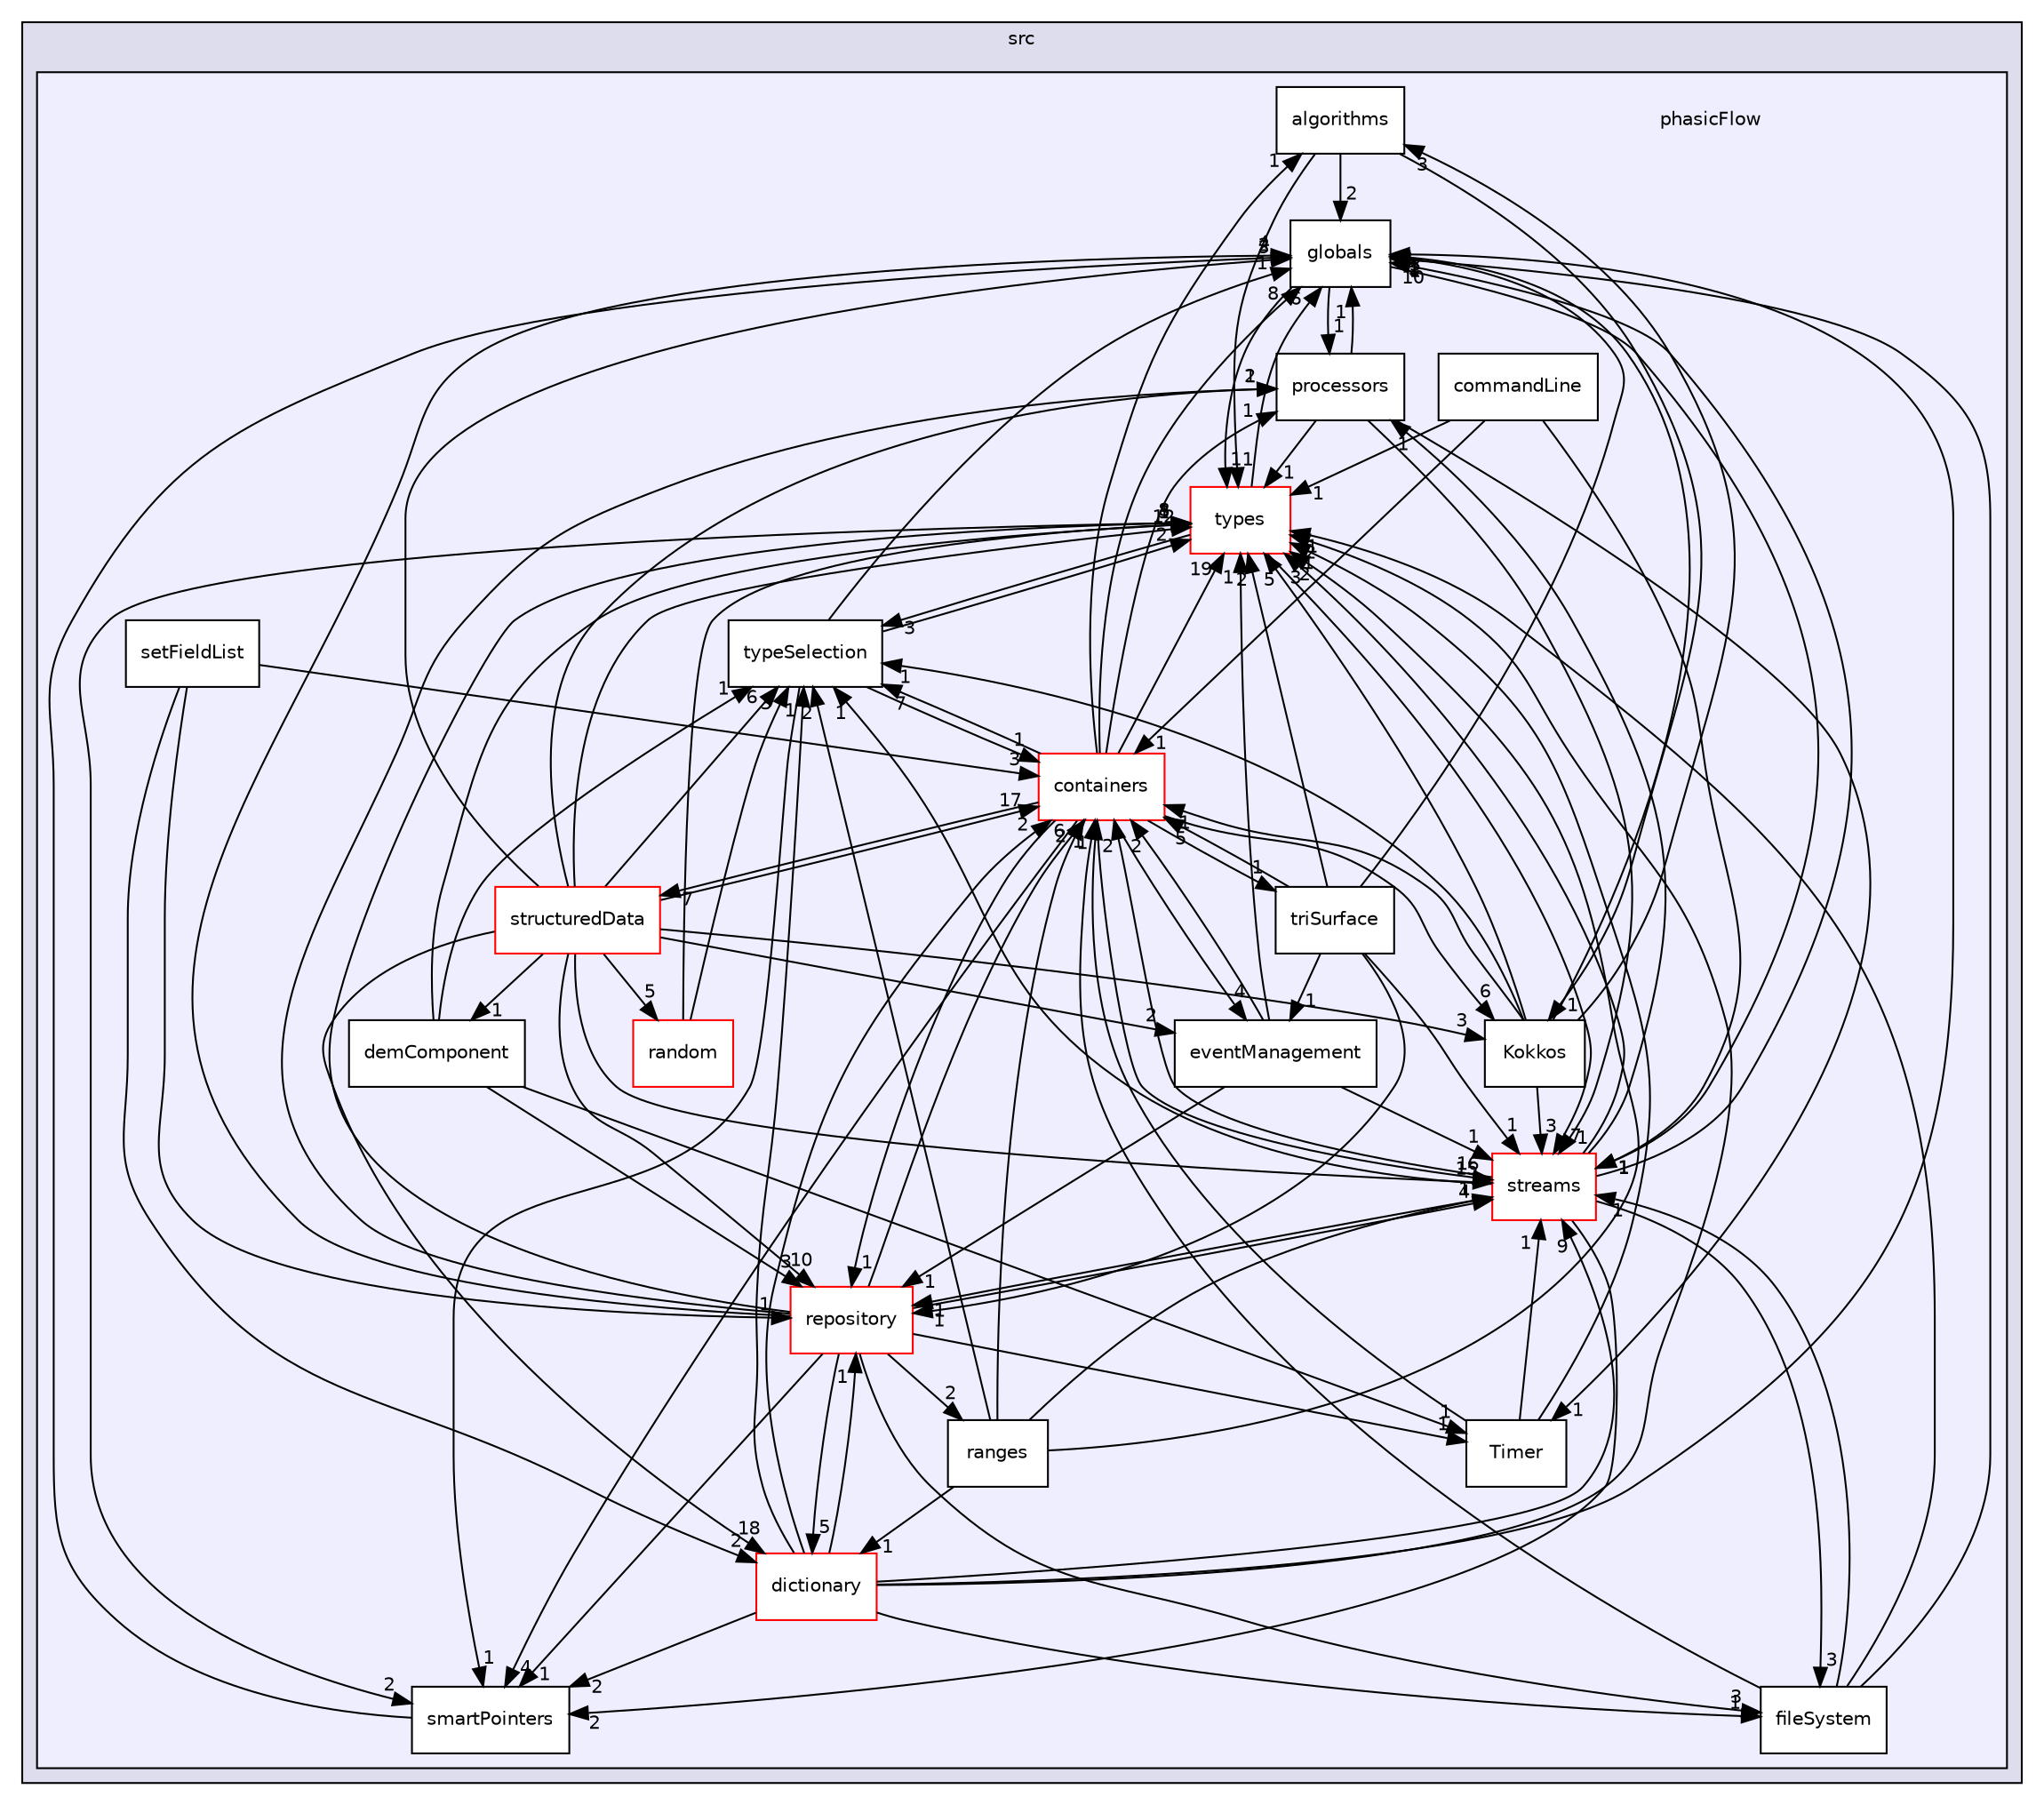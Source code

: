 digraph "src/phasicFlow" {
  compound=true
  node [ fontsize="10", fontname="Helvetica"];
  edge [ labelfontsize="10", labelfontname="Helvetica"];
  subgraph clusterdir_68267d1309a1af8e8297ef4c3efbcdba {
    graph [ bgcolor="#ddddee", pencolor="black", label="src" fontname="Helvetica", fontsize="10", URL="dir_68267d1309a1af8e8297ef4c3efbcdba.html"]
  subgraph clusterdir_cd7a5046d028e114fc17b2ebc2bd02d2 {
    graph [ bgcolor="#eeeeff", pencolor="black", label="" URL="dir_cd7a5046d028e114fc17b2ebc2bd02d2.html"];
    dir_cd7a5046d028e114fc17b2ebc2bd02d2 [shape=plaintext label="phasicFlow"];
    dir_67ea7e018387beaa79e21cb1dea6a3ab [shape=box label="algorithms" color="black" fillcolor="white" style="filled" URL="dir_67ea7e018387beaa79e21cb1dea6a3ab.html"];
    dir_3e34f9c05fd0d7f6d87a3ac222c49464 [shape=box label="commandLine" color="black" fillcolor="white" style="filled" URL="dir_3e34f9c05fd0d7f6d87a3ac222c49464.html"];
    dir_74a3bd5d559eb2469f344a26dc365ad0 [shape=box label="containers" color="red" fillcolor="white" style="filled" URL="dir_74a3bd5d559eb2469f344a26dc365ad0.html"];
    dir_29b407a9c788ba2969f3828ab07e1884 [shape=box label="demComponent" color="black" fillcolor="white" style="filled" URL="dir_29b407a9c788ba2969f3828ab07e1884.html"];
    dir_1220c712ed5f98fd84ba71b4848374db [shape=box label="dictionary" color="red" fillcolor="white" style="filled" URL="dir_1220c712ed5f98fd84ba71b4848374db.html"];
    dir_c31af67a0d52993121318aee5d15d930 [shape=box label="eventManagement" color="black" fillcolor="white" style="filled" URL="dir_c31af67a0d52993121318aee5d15d930.html"];
    dir_f0792bbf1949bfb891fb576079464319 [shape=box label="fileSystem" color="black" fillcolor="white" style="filled" URL="dir_f0792bbf1949bfb891fb576079464319.html"];
    dir_5f6559faa080c0b07ec2a71fd7e912fc [shape=box label="globals" color="black" fillcolor="white" style="filled" URL="dir_5f6559faa080c0b07ec2a71fd7e912fc.html"];
    dir_9522ed5fbd948bd0f422a9c3c511773e [shape=box label="Kokkos" color="black" fillcolor="white" style="filled" URL="dir_9522ed5fbd948bd0f422a9c3c511773e.html"];
    dir_34158545141e9eddb40c2ebf02b2a9c2 [shape=box label="processors" color="black" fillcolor="white" style="filled" URL="dir_34158545141e9eddb40c2ebf02b2a9c2.html"];
    dir_956f0a97b7f785e1c0171e740f1da120 [shape=box label="random" color="red" fillcolor="white" style="filled" URL="dir_956f0a97b7f785e1c0171e740f1da120.html"];
    dir_ec044aca4011302dcfd8183b03594e30 [shape=box label="ranges" color="black" fillcolor="white" style="filled" URL="dir_ec044aca4011302dcfd8183b03594e30.html"];
    dir_8a09dd5b7fce343a5c545316ddba4e1b [shape=box label="repository" color="red" fillcolor="white" style="filled" URL="dir_8a09dd5b7fce343a5c545316ddba4e1b.html"];
    dir_9b7c0f625f4f6d33472b6a893e385484 [shape=box label="setFieldList" color="black" fillcolor="white" style="filled" URL="dir_9b7c0f625f4f6d33472b6a893e385484.html"];
    dir_40d84a547212027edc83c31468d15508 [shape=box label="smartPointers" color="black" fillcolor="white" style="filled" URL="dir_40d84a547212027edc83c31468d15508.html"];
    dir_b13948a90891cb8a59f39ab8c50a8102 [shape=box label="streams" color="red" fillcolor="white" style="filled" URL="dir_b13948a90891cb8a59f39ab8c50a8102.html"];
    dir_0b265ec0eb5bc5fbad75b6fd7b5b024b [shape=box label="structuredData" color="red" fillcolor="white" style="filled" URL="dir_0b265ec0eb5bc5fbad75b6fd7b5b024b.html"];
    dir_d08d2b79f34083bef6f49ca610481fd2 [shape=box label="Timer" color="black" fillcolor="white" style="filled" URL="dir_d08d2b79f34083bef6f49ca610481fd2.html"];
    dir_38cf8104b99597e1233d708542fdeb18 [shape=box label="triSurface" color="black" fillcolor="white" style="filled" URL="dir_38cf8104b99597e1233d708542fdeb18.html"];
    dir_e8baec020e471dff3bc06b812491e6c5 [shape=box label="types" color="red" fillcolor="white" style="filled" URL="dir_e8baec020e471dff3bc06b812491e6c5.html"];
    dir_4419dd78bee2bde1362d842a02bd0463 [shape=box label="typeSelection" color="black" fillcolor="white" style="filled" URL="dir_4419dd78bee2bde1362d842a02bd0463.html"];
  }
  }
  dir_67ea7e018387beaa79e21cb1dea6a3ab->dir_e8baec020e471dff3bc06b812491e6c5 [headlabel="1", labeldistance=1.5 headhref="dir_000082_000175.html"];
  dir_67ea7e018387beaa79e21cb1dea6a3ab->dir_5f6559faa080c0b07ec2a71fd7e912fc [headlabel="2", labeldistance=1.5 headhref="dir_000082_000117.html"];
  dir_67ea7e018387beaa79e21cb1dea6a3ab->dir_9522ed5fbd948bd0f422a9c3c511773e [headlabel="1", labeldistance=1.5 headhref="dir_000082_000118.html"];
  dir_9b7c0f625f4f6d33472b6a893e385484->dir_8a09dd5b7fce343a5c545316ddba4e1b [headlabel="1", labeldistance=1.5 headhref="dir_000129_000124.html"];
  dir_9b7c0f625f4f6d33472b6a893e385484->dir_74a3bd5d559eb2469f344a26dc365ad0 [headlabel="3", labeldistance=1.5 headhref="dir_000129_000084.html"];
  dir_9b7c0f625f4f6d33472b6a893e385484->dir_1220c712ed5f98fd84ba71b4848374db [headlabel="2", labeldistance=1.5 headhref="dir_000129_000112.html"];
  dir_c31af67a0d52993121318aee5d15d930->dir_8a09dd5b7fce343a5c545316ddba4e1b [headlabel="1", labeldistance=1.5 headhref="dir_000115_000124.html"];
  dir_c31af67a0d52993121318aee5d15d930->dir_e8baec020e471dff3bc06b812491e6c5 [headlabel="1", labeldistance=1.5 headhref="dir_000115_000175.html"];
  dir_c31af67a0d52993121318aee5d15d930->dir_b13948a90891cb8a59f39ab8c50a8102 [headlabel="1", labeldistance=1.5 headhref="dir_000115_000131.html"];
  dir_c31af67a0d52993121318aee5d15d930->dir_74a3bd5d559eb2469f344a26dc365ad0 [headlabel="2", labeldistance=1.5 headhref="dir_000115_000084.html"];
  dir_0b265ec0eb5bc5fbad75b6fd7b5b024b->dir_c31af67a0d52993121318aee5d15d930 [headlabel="2", labeldistance=1.5 headhref="dir_000032_000115.html"];
  dir_0b265ec0eb5bc5fbad75b6fd7b5b024b->dir_8a09dd5b7fce343a5c545316ddba4e1b [headlabel="10", labeldistance=1.5 headhref="dir_000032_000124.html"];
  dir_0b265ec0eb5bc5fbad75b6fd7b5b024b->dir_e8baec020e471dff3bc06b812491e6c5 [headlabel="12", labeldistance=1.5 headhref="dir_000032_000175.html"];
  dir_0b265ec0eb5bc5fbad75b6fd7b5b024b->dir_956f0a97b7f785e1c0171e740f1da120 [headlabel="5", labeldistance=1.5 headhref="dir_000032_000120.html"];
  dir_0b265ec0eb5bc5fbad75b6fd7b5b024b->dir_5f6559faa080c0b07ec2a71fd7e912fc [headlabel="3", labeldistance=1.5 headhref="dir_000032_000117.html"];
  dir_0b265ec0eb5bc5fbad75b6fd7b5b024b->dir_29b407a9c788ba2969f3828ab07e1884 [headlabel="1", labeldistance=1.5 headhref="dir_000032_000111.html"];
  dir_0b265ec0eb5bc5fbad75b6fd7b5b024b->dir_b13948a90891cb8a59f39ab8c50a8102 [headlabel="15", labeldistance=1.5 headhref="dir_000032_000131.html"];
  dir_0b265ec0eb5bc5fbad75b6fd7b5b024b->dir_9522ed5fbd948bd0f422a9c3c511773e [headlabel="3", labeldistance=1.5 headhref="dir_000032_000118.html"];
  dir_0b265ec0eb5bc5fbad75b6fd7b5b024b->dir_4419dd78bee2bde1362d842a02bd0463 [headlabel="6", labeldistance=1.5 headhref="dir_000032_000179.html"];
  dir_0b265ec0eb5bc5fbad75b6fd7b5b024b->dir_34158545141e9eddb40c2ebf02b2a9c2 [headlabel="2", labeldistance=1.5 headhref="dir_000032_000119.html"];
  dir_0b265ec0eb5bc5fbad75b6fd7b5b024b->dir_74a3bd5d559eb2469f344a26dc365ad0 [headlabel="17", labeldistance=1.5 headhref="dir_000032_000084.html"];
  dir_0b265ec0eb5bc5fbad75b6fd7b5b024b->dir_1220c712ed5f98fd84ba71b4848374db [headlabel="18", labeldistance=1.5 headhref="dir_000032_000112.html"];
  dir_38cf8104b99597e1233d708542fdeb18->dir_c31af67a0d52993121318aee5d15d930 [headlabel="1", labeldistance=1.5 headhref="dir_000174_000115.html"];
  dir_38cf8104b99597e1233d708542fdeb18->dir_8a09dd5b7fce343a5c545316ddba4e1b [headlabel="1", labeldistance=1.5 headhref="dir_000174_000124.html"];
  dir_38cf8104b99597e1233d708542fdeb18->dir_e8baec020e471dff3bc06b812491e6c5 [headlabel="2", labeldistance=1.5 headhref="dir_000174_000175.html"];
  dir_38cf8104b99597e1233d708542fdeb18->dir_5f6559faa080c0b07ec2a71fd7e912fc [headlabel="1", labeldistance=1.5 headhref="dir_000174_000117.html"];
  dir_38cf8104b99597e1233d708542fdeb18->dir_b13948a90891cb8a59f39ab8c50a8102 [headlabel="1", labeldistance=1.5 headhref="dir_000174_000131.html"];
  dir_38cf8104b99597e1233d708542fdeb18->dir_74a3bd5d559eb2469f344a26dc365ad0 [headlabel="5", labeldistance=1.5 headhref="dir_000174_000084.html"];
  dir_8a09dd5b7fce343a5c545316ddba4e1b->dir_e8baec020e471dff3bc06b812491e6c5 [headlabel="8", labeldistance=1.5 headhref="dir_000124_000175.html"];
  dir_8a09dd5b7fce343a5c545316ddba4e1b->dir_ec044aca4011302dcfd8183b03594e30 [headlabel="2", labeldistance=1.5 headhref="dir_000124_000123.html"];
  dir_8a09dd5b7fce343a5c545316ddba4e1b->dir_f0792bbf1949bfb891fb576079464319 [headlabel="3", labeldistance=1.5 headhref="dir_000124_000116.html"];
  dir_8a09dd5b7fce343a5c545316ddba4e1b->dir_5f6559faa080c0b07ec2a71fd7e912fc [headlabel="4", labeldistance=1.5 headhref="dir_000124_000117.html"];
  dir_8a09dd5b7fce343a5c545316ddba4e1b->dir_40d84a547212027edc83c31468d15508 [headlabel="1", labeldistance=1.5 headhref="dir_000124_000130.html"];
  dir_8a09dd5b7fce343a5c545316ddba4e1b->dir_b13948a90891cb8a59f39ab8c50a8102 [headlabel="4", labeldistance=1.5 headhref="dir_000124_000131.html"];
  dir_8a09dd5b7fce343a5c545316ddba4e1b->dir_d08d2b79f34083bef6f49ca610481fd2 [headlabel="1", labeldistance=1.5 headhref="dir_000124_000173.html"];
  dir_8a09dd5b7fce343a5c545316ddba4e1b->dir_34158545141e9eddb40c2ebf02b2a9c2 [headlabel="1", labeldistance=1.5 headhref="dir_000124_000119.html"];
  dir_8a09dd5b7fce343a5c545316ddba4e1b->dir_74a3bd5d559eb2469f344a26dc365ad0 [headlabel="6", labeldistance=1.5 headhref="dir_000124_000084.html"];
  dir_8a09dd5b7fce343a5c545316ddba4e1b->dir_1220c712ed5f98fd84ba71b4848374db [headlabel="5", labeldistance=1.5 headhref="dir_000124_000112.html"];
  dir_e8baec020e471dff3bc06b812491e6c5->dir_5f6559faa080c0b07ec2a71fd7e912fc [headlabel="6", labeldistance=1.5 headhref="dir_000175_000117.html"];
  dir_e8baec020e471dff3bc06b812491e6c5->dir_40d84a547212027edc83c31468d15508 [headlabel="2", labeldistance=1.5 headhref="dir_000175_000130.html"];
  dir_e8baec020e471dff3bc06b812491e6c5->dir_b13948a90891cb8a59f39ab8c50a8102 [headlabel="7", labeldistance=1.5 headhref="dir_000175_000131.html"];
  dir_e8baec020e471dff3bc06b812491e6c5->dir_4419dd78bee2bde1362d842a02bd0463 [headlabel="3", labeldistance=1.5 headhref="dir_000175_000179.html"];
  dir_ec044aca4011302dcfd8183b03594e30->dir_e8baec020e471dff3bc06b812491e6c5 [headlabel="2", labeldistance=1.5 headhref="dir_000123_000175.html"];
  dir_ec044aca4011302dcfd8183b03594e30->dir_b13948a90891cb8a59f39ab8c50a8102 [headlabel="1", labeldistance=1.5 headhref="dir_000123_000131.html"];
  dir_ec044aca4011302dcfd8183b03594e30->dir_4419dd78bee2bde1362d842a02bd0463 [headlabel="2", labeldistance=1.5 headhref="dir_000123_000179.html"];
  dir_ec044aca4011302dcfd8183b03594e30->dir_74a3bd5d559eb2469f344a26dc365ad0 [headlabel="2", labeldistance=1.5 headhref="dir_000123_000084.html"];
  dir_ec044aca4011302dcfd8183b03594e30->dir_1220c712ed5f98fd84ba71b4848374db [headlabel="1", labeldistance=1.5 headhref="dir_000123_000112.html"];
  dir_f0792bbf1949bfb891fb576079464319->dir_e8baec020e471dff3bc06b812491e6c5 [headlabel="1", labeldistance=1.5 headhref="dir_000116_000175.html"];
  dir_f0792bbf1949bfb891fb576079464319->dir_5f6559faa080c0b07ec2a71fd7e912fc [headlabel="1", labeldistance=1.5 headhref="dir_000116_000117.html"];
  dir_f0792bbf1949bfb891fb576079464319->dir_b13948a90891cb8a59f39ab8c50a8102 [headlabel="1", labeldistance=1.5 headhref="dir_000116_000131.html"];
  dir_f0792bbf1949bfb891fb576079464319->dir_74a3bd5d559eb2469f344a26dc365ad0 [headlabel="1", labeldistance=1.5 headhref="dir_000116_000084.html"];
  dir_956f0a97b7f785e1c0171e740f1da120->dir_e8baec020e471dff3bc06b812491e6c5 [headlabel="3", labeldistance=1.5 headhref="dir_000120_000175.html"];
  dir_956f0a97b7f785e1c0171e740f1da120->dir_4419dd78bee2bde1362d842a02bd0463 [headlabel="3", labeldistance=1.5 headhref="dir_000120_000179.html"];
  dir_5f6559faa080c0b07ec2a71fd7e912fc->dir_e8baec020e471dff3bc06b812491e6c5 [headlabel="1", labeldistance=1.5 headhref="dir_000117_000175.html"];
  dir_5f6559faa080c0b07ec2a71fd7e912fc->dir_b13948a90891cb8a59f39ab8c50a8102 [headlabel="1", labeldistance=1.5 headhref="dir_000117_000131.html"];
  dir_5f6559faa080c0b07ec2a71fd7e912fc->dir_34158545141e9eddb40c2ebf02b2a9c2 [headlabel="1", labeldistance=1.5 headhref="dir_000117_000119.html"];
  dir_29b407a9c788ba2969f3828ab07e1884->dir_8a09dd5b7fce343a5c545316ddba4e1b [headlabel="3", labeldistance=1.5 headhref="dir_000111_000124.html"];
  dir_29b407a9c788ba2969f3828ab07e1884->dir_e8baec020e471dff3bc06b812491e6c5 [headlabel="1", labeldistance=1.5 headhref="dir_000111_000175.html"];
  dir_29b407a9c788ba2969f3828ab07e1884->dir_d08d2b79f34083bef6f49ca610481fd2 [headlabel="1", labeldistance=1.5 headhref="dir_000111_000173.html"];
  dir_29b407a9c788ba2969f3828ab07e1884->dir_4419dd78bee2bde1362d842a02bd0463 [headlabel="1", labeldistance=1.5 headhref="dir_000111_000179.html"];
  dir_40d84a547212027edc83c31468d15508->dir_5f6559faa080c0b07ec2a71fd7e912fc [headlabel="2", labeldistance=1.5 headhref="dir_000130_000117.html"];
  dir_b13948a90891cb8a59f39ab8c50a8102->dir_8a09dd5b7fce343a5c545316ddba4e1b [headlabel="1", labeldistance=1.5 headhref="dir_000131_000124.html"];
  dir_b13948a90891cb8a59f39ab8c50a8102->dir_e8baec020e471dff3bc06b812491e6c5 [headlabel="3", labeldistance=1.5 headhref="dir_000131_000175.html"];
  dir_b13948a90891cb8a59f39ab8c50a8102->dir_f0792bbf1949bfb891fb576079464319 [headlabel="3", labeldistance=1.5 headhref="dir_000131_000116.html"];
  dir_b13948a90891cb8a59f39ab8c50a8102->dir_5f6559faa080c0b07ec2a71fd7e912fc [headlabel="10", labeldistance=1.5 headhref="dir_000131_000117.html"];
  dir_b13948a90891cb8a59f39ab8c50a8102->dir_40d84a547212027edc83c31468d15508 [headlabel="2", labeldistance=1.5 headhref="dir_000131_000130.html"];
  dir_b13948a90891cb8a59f39ab8c50a8102->dir_4419dd78bee2bde1362d842a02bd0463 [headlabel="1", labeldistance=1.5 headhref="dir_000131_000179.html"];
  dir_b13948a90891cb8a59f39ab8c50a8102->dir_34158545141e9eddb40c2ebf02b2a9c2 [headlabel="1", labeldistance=1.5 headhref="dir_000131_000119.html"];
  dir_b13948a90891cb8a59f39ab8c50a8102->dir_74a3bd5d559eb2469f344a26dc365ad0 [headlabel="2", labeldistance=1.5 headhref="dir_000131_000084.html"];
  dir_9522ed5fbd948bd0f422a9c3c511773e->dir_67ea7e018387beaa79e21cb1dea6a3ab [headlabel="3", labeldistance=1.5 headhref="dir_000118_000082.html"];
  dir_9522ed5fbd948bd0f422a9c3c511773e->dir_e8baec020e471dff3bc06b812491e6c5 [headlabel="5", labeldistance=1.5 headhref="dir_000118_000175.html"];
  dir_9522ed5fbd948bd0f422a9c3c511773e->dir_5f6559faa080c0b07ec2a71fd7e912fc [headlabel="2", labeldistance=1.5 headhref="dir_000118_000117.html"];
  dir_9522ed5fbd948bd0f422a9c3c511773e->dir_b13948a90891cb8a59f39ab8c50a8102 [headlabel="3", labeldistance=1.5 headhref="dir_000118_000131.html"];
  dir_9522ed5fbd948bd0f422a9c3c511773e->dir_4419dd78bee2bde1362d842a02bd0463 [headlabel="1", labeldistance=1.5 headhref="dir_000118_000179.html"];
  dir_9522ed5fbd948bd0f422a9c3c511773e->dir_74a3bd5d559eb2469f344a26dc365ad0 [headlabel="1", labeldistance=1.5 headhref="dir_000118_000084.html"];
  dir_d08d2b79f34083bef6f49ca610481fd2->dir_e8baec020e471dff3bc06b812491e6c5 [headlabel="1", labeldistance=1.5 headhref="dir_000173_000175.html"];
  dir_d08d2b79f34083bef6f49ca610481fd2->dir_b13948a90891cb8a59f39ab8c50a8102 [headlabel="1", labeldistance=1.5 headhref="dir_000173_000131.html"];
  dir_d08d2b79f34083bef6f49ca610481fd2->dir_74a3bd5d559eb2469f344a26dc365ad0 [headlabel="1", labeldistance=1.5 headhref="dir_000173_000084.html"];
  dir_4419dd78bee2bde1362d842a02bd0463->dir_e8baec020e471dff3bc06b812491e6c5 [headlabel="2", labeldistance=1.5 headhref="dir_000179_000175.html"];
  dir_4419dd78bee2bde1362d842a02bd0463->dir_5f6559faa080c0b07ec2a71fd7e912fc [headlabel="1", labeldistance=1.5 headhref="dir_000179_000117.html"];
  dir_4419dd78bee2bde1362d842a02bd0463->dir_40d84a547212027edc83c31468d15508 [headlabel="1", labeldistance=1.5 headhref="dir_000179_000130.html"];
  dir_4419dd78bee2bde1362d842a02bd0463->dir_74a3bd5d559eb2469f344a26dc365ad0 [headlabel="1", labeldistance=1.5 headhref="dir_000179_000084.html"];
  dir_34158545141e9eddb40c2ebf02b2a9c2->dir_e8baec020e471dff3bc06b812491e6c5 [headlabel="1", labeldistance=1.5 headhref="dir_000119_000175.html"];
  dir_34158545141e9eddb40c2ebf02b2a9c2->dir_5f6559faa080c0b07ec2a71fd7e912fc [headlabel="1", labeldistance=1.5 headhref="dir_000119_000117.html"];
  dir_34158545141e9eddb40c2ebf02b2a9c2->dir_b13948a90891cb8a59f39ab8c50a8102 [headlabel="1", labeldistance=1.5 headhref="dir_000119_000131.html"];
  dir_34158545141e9eddb40c2ebf02b2a9c2->dir_d08d2b79f34083bef6f49ca610481fd2 [headlabel="1", labeldistance=1.5 headhref="dir_000119_000173.html"];
  dir_74a3bd5d559eb2469f344a26dc365ad0->dir_67ea7e018387beaa79e21cb1dea6a3ab [headlabel="1", labeldistance=1.5 headhref="dir_000084_000082.html"];
  dir_74a3bd5d559eb2469f344a26dc365ad0->dir_c31af67a0d52993121318aee5d15d930 [headlabel="4", labeldistance=1.5 headhref="dir_000084_000115.html"];
  dir_74a3bd5d559eb2469f344a26dc365ad0->dir_0b265ec0eb5bc5fbad75b6fd7b5b024b [headlabel="7", labeldistance=1.5 headhref="dir_000084_000032.html"];
  dir_74a3bd5d559eb2469f344a26dc365ad0->dir_38cf8104b99597e1233d708542fdeb18 [headlabel="1", labeldistance=1.5 headhref="dir_000084_000174.html"];
  dir_74a3bd5d559eb2469f344a26dc365ad0->dir_8a09dd5b7fce343a5c545316ddba4e1b [headlabel="1", labeldistance=1.5 headhref="dir_000084_000124.html"];
  dir_74a3bd5d559eb2469f344a26dc365ad0->dir_e8baec020e471dff3bc06b812491e6c5 [headlabel="19", labeldistance=1.5 headhref="dir_000084_000175.html"];
  dir_74a3bd5d559eb2469f344a26dc365ad0->dir_5f6559faa080c0b07ec2a71fd7e912fc [headlabel="8", labeldistance=1.5 headhref="dir_000084_000117.html"];
  dir_74a3bd5d559eb2469f344a26dc365ad0->dir_40d84a547212027edc83c31468d15508 [headlabel="4", labeldistance=1.5 headhref="dir_000084_000130.html"];
  dir_74a3bd5d559eb2469f344a26dc365ad0->dir_b13948a90891cb8a59f39ab8c50a8102 [headlabel="16", labeldistance=1.5 headhref="dir_000084_000131.html"];
  dir_74a3bd5d559eb2469f344a26dc365ad0->dir_9522ed5fbd948bd0f422a9c3c511773e [headlabel="6", labeldistance=1.5 headhref="dir_000084_000118.html"];
  dir_74a3bd5d559eb2469f344a26dc365ad0->dir_4419dd78bee2bde1362d842a02bd0463 [headlabel="7", labeldistance=1.5 headhref="dir_000084_000179.html"];
  dir_74a3bd5d559eb2469f344a26dc365ad0->dir_34158545141e9eddb40c2ebf02b2a9c2 [headlabel="1", labeldistance=1.5 headhref="dir_000084_000119.html"];
  dir_1220c712ed5f98fd84ba71b4848374db->dir_8a09dd5b7fce343a5c545316ddba4e1b [headlabel="1", labeldistance=1.5 headhref="dir_000112_000124.html"];
  dir_1220c712ed5f98fd84ba71b4848374db->dir_e8baec020e471dff3bc06b812491e6c5 [headlabel="2", labeldistance=1.5 headhref="dir_000112_000175.html"];
  dir_1220c712ed5f98fd84ba71b4848374db->dir_f0792bbf1949bfb891fb576079464319 [headlabel="1", labeldistance=1.5 headhref="dir_000112_000116.html"];
  dir_1220c712ed5f98fd84ba71b4848374db->dir_5f6559faa080c0b07ec2a71fd7e912fc [headlabel="3", labeldistance=1.5 headhref="dir_000112_000117.html"];
  dir_1220c712ed5f98fd84ba71b4848374db->dir_40d84a547212027edc83c31468d15508 [headlabel="2", labeldistance=1.5 headhref="dir_000112_000130.html"];
  dir_1220c712ed5f98fd84ba71b4848374db->dir_b13948a90891cb8a59f39ab8c50a8102 [headlabel="9", labeldistance=1.5 headhref="dir_000112_000131.html"];
  dir_1220c712ed5f98fd84ba71b4848374db->dir_4419dd78bee2bde1362d842a02bd0463 [headlabel="1", labeldistance=1.5 headhref="dir_000112_000179.html"];
  dir_1220c712ed5f98fd84ba71b4848374db->dir_74a3bd5d559eb2469f344a26dc365ad0 [headlabel="2", labeldistance=1.5 headhref="dir_000112_000084.html"];
  dir_3e34f9c05fd0d7f6d87a3ac222c49464->dir_e8baec020e471dff3bc06b812491e6c5 [headlabel="1", labeldistance=1.5 headhref="dir_000083_000175.html"];
  dir_3e34f9c05fd0d7f6d87a3ac222c49464->dir_b13948a90891cb8a59f39ab8c50a8102 [headlabel="1", labeldistance=1.5 headhref="dir_000083_000131.html"];
  dir_3e34f9c05fd0d7f6d87a3ac222c49464->dir_74a3bd5d559eb2469f344a26dc365ad0 [headlabel="1", labeldistance=1.5 headhref="dir_000083_000084.html"];
}
